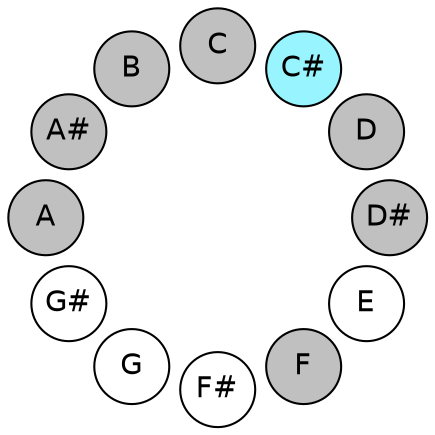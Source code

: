 
graph {

layout = circo;
mindist = .1

node [shape = circle, fontname = Helvetica, margin = 0, style = filled]
edge [style=invis]

subgraph 1 {
	"E" -- "F" -- "F#" -- "G" -- "G#" -- "A" -- "A#" -- "B" -- "C" -- "C#" -- "D" -- "D#" -- "E"
}

"C" [fillcolor = gray];
"C#" [fillcolor = cadetblue1];
"D" [fillcolor = gray];
"D#" [fillcolor = gray];
"E" [fillcolor = white];
"F" [fillcolor = gray];
"F#" [fillcolor = white];
"G" [fillcolor = white];
"G#" [fillcolor = white];
"A" [fillcolor = gray];
"A#" [fillcolor = gray];
"B" [fillcolor = gray];
}
